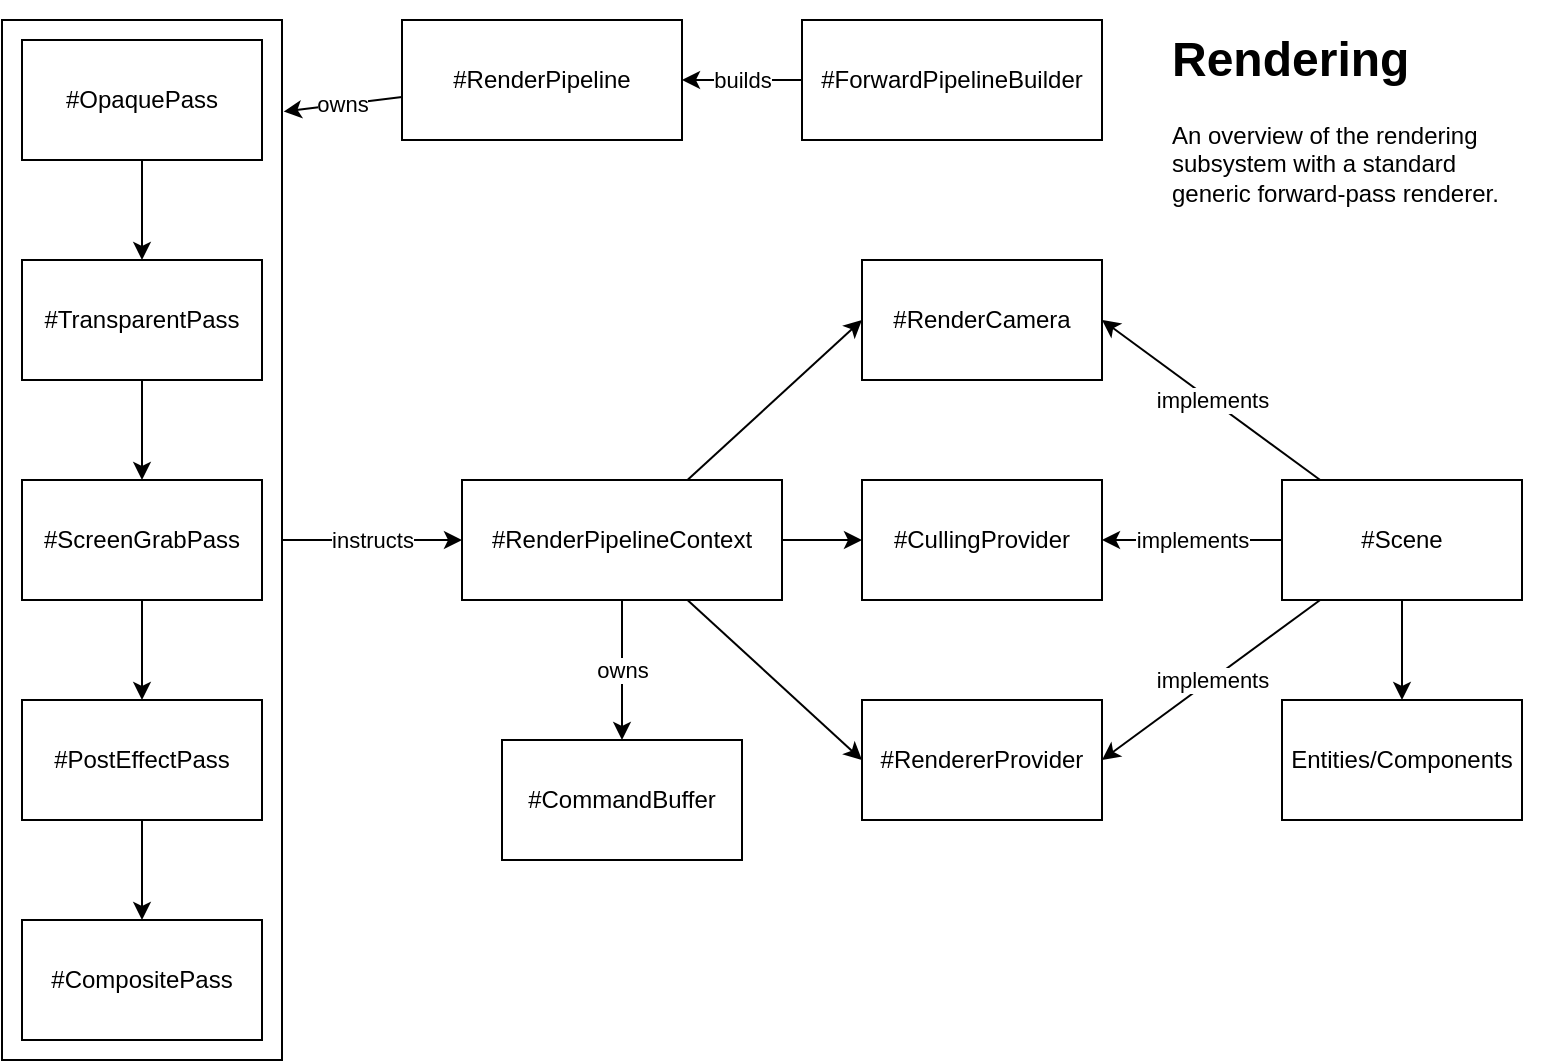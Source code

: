 <mxfile>
    <diagram id="LNab27rFRT6WsA2PukJ1" name="Overview">
        <mxGraphModel dx="1088" dy="1164" grid="1" gridSize="10" guides="1" tooltips="1" connect="1" arrows="1" fold="1" page="1" pageScale="1" pageWidth="850" pageHeight="1100" math="0" shadow="0">
            <root>
                <mxCell id="0"/>
                <mxCell id="1" parent="0"/>
                <mxCell id="27" value="instructs" style="edgeStyle=none;html=1;entryX=0;entryY=0.5;entryDx=0;entryDy=0;" parent="1" source="20" target="22" edge="1">
                    <mxGeometry relative="1" as="geometry"/>
                </mxCell>
                <mxCell id="20" value="" style="rounded=0;whiteSpace=wrap;html=1;" parent="1" vertex="1">
                    <mxGeometry x="30" y="30" width="140" height="520" as="geometry"/>
                </mxCell>
                <mxCell id="21" value="owns" style="edgeStyle=none;html=1;entryX=1.006;entryY=0.088;entryDx=0;entryDy=0;entryPerimeter=0;" parent="1" source="2" target="20" edge="1">
                    <mxGeometry relative="1" as="geometry"/>
                </mxCell>
                <mxCell id="2" value="#RenderPipeline" style="rounded=0;whiteSpace=wrap;html=1;" parent="1" vertex="1">
                    <mxGeometry x="230" y="30" width="140" height="60" as="geometry"/>
                </mxCell>
                <mxCell id="3" value="#OpaquePass" style="rounded=0;whiteSpace=wrap;html=1;" parent="1" vertex="1">
                    <mxGeometry x="40" y="40" width="120" height="60" as="geometry"/>
                </mxCell>
                <mxCell id="10" style="edgeStyle=none;html=1;entryX=0.5;entryY=0;entryDx=0;entryDy=0;" parent="1" source="5" target="6" edge="1">
                    <mxGeometry relative="1" as="geometry"/>
                </mxCell>
                <mxCell id="5" value="#OpaquePass" style="rounded=0;whiteSpace=wrap;html=1;" parent="1" vertex="1">
                    <mxGeometry x="40" y="40" width="120" height="60" as="geometry"/>
                </mxCell>
                <mxCell id="11" style="edgeStyle=none;html=1;entryX=0.5;entryY=0;entryDx=0;entryDy=0;" parent="1" source="6" target="9" edge="1">
                    <mxGeometry relative="1" as="geometry"/>
                </mxCell>
                <mxCell id="6" value="#TransparentPass" style="rounded=0;whiteSpace=wrap;html=1;" parent="1" vertex="1">
                    <mxGeometry x="40" y="150" width="120" height="60" as="geometry"/>
                </mxCell>
                <mxCell id="7" value="#CompositePass" style="rounded=0;whiteSpace=wrap;html=1;" parent="1" vertex="1">
                    <mxGeometry x="40" y="480" width="120" height="60" as="geometry"/>
                </mxCell>
                <mxCell id="13" style="edgeStyle=none;html=1;" parent="1" source="8" target="7" edge="1">
                    <mxGeometry relative="1" as="geometry"/>
                </mxCell>
                <mxCell id="8" value="#PostEffectPass" style="rounded=0;whiteSpace=wrap;html=1;" parent="1" vertex="1">
                    <mxGeometry x="40" y="370" width="120" height="60" as="geometry"/>
                </mxCell>
                <mxCell id="12" style="edgeStyle=none;html=1;" parent="1" source="9" target="8" edge="1">
                    <mxGeometry relative="1" as="geometry"/>
                </mxCell>
                <mxCell id="9" value="#ScreenGrabPass" style="rounded=0;whiteSpace=wrap;html=1;" parent="1" vertex="1">
                    <mxGeometry x="40" y="260" width="120" height="60" as="geometry"/>
                </mxCell>
                <mxCell id="14" value="#RendererProvider" style="rounded=0;whiteSpace=wrap;html=1;" parent="1" vertex="1">
                    <mxGeometry x="460" y="370" width="120" height="60" as="geometry"/>
                </mxCell>
                <mxCell id="15" value="#CullingProvider" style="rounded=0;whiteSpace=wrap;html=1;" parent="1" vertex="1">
                    <mxGeometry x="460" y="260" width="120" height="60" as="geometry"/>
                </mxCell>
                <mxCell id="17" value="implements" style="edgeStyle=none;html=1;" parent="1" source="16" target="15" edge="1">
                    <mxGeometry relative="1" as="geometry"/>
                </mxCell>
                <mxCell id="18" value="implements" style="edgeStyle=none;html=1;entryX=1;entryY=0.5;entryDx=0;entryDy=0;" parent="1" source="16" target="14" edge="1">
                    <mxGeometry relative="1" as="geometry"/>
                </mxCell>
                <mxCell id="29" style="edgeStyle=none;html=1;entryX=0.5;entryY=0;entryDx=0;entryDy=0;" parent="1" source="16" target="28" edge="1">
                    <mxGeometry relative="1" as="geometry"/>
                </mxCell>
                <mxCell id="35" value="implements" style="edgeStyle=none;html=1;entryX=1;entryY=0.5;entryDx=0;entryDy=0;" edge="1" parent="1" source="16" target="34">
                    <mxGeometry relative="1" as="geometry"/>
                </mxCell>
                <mxCell id="16" value="#Scene" style="rounded=0;whiteSpace=wrap;html=1;" parent="1" vertex="1">
                    <mxGeometry x="670" y="260" width="120" height="60" as="geometry"/>
                </mxCell>
                <mxCell id="23" style="edgeStyle=none;html=1;entryX=0;entryY=0.5;entryDx=0;entryDy=0;" parent="1" source="22" target="15" edge="1">
                    <mxGeometry relative="1" as="geometry"/>
                </mxCell>
                <mxCell id="24" style="edgeStyle=none;html=1;entryX=0;entryY=0.5;entryDx=0;entryDy=0;" parent="1" source="22" target="14" edge="1">
                    <mxGeometry relative="1" as="geometry"/>
                </mxCell>
                <mxCell id="26" value="owns" style="edgeStyle=none;html=1;" parent="1" source="22" target="25" edge="1">
                    <mxGeometry relative="1" as="geometry"/>
                </mxCell>
                <mxCell id="38" style="edgeStyle=none;html=1;entryX=0;entryY=0.5;entryDx=0;entryDy=0;" edge="1" parent="1" source="22" target="34">
                    <mxGeometry relative="1" as="geometry"/>
                </mxCell>
                <mxCell id="22" value="#RenderPipelineContext" style="rounded=0;whiteSpace=wrap;html=1;" parent="1" vertex="1">
                    <mxGeometry x="260" y="260" width="160" height="60" as="geometry"/>
                </mxCell>
                <mxCell id="25" value="#CommandBuffer" style="rounded=0;whiteSpace=wrap;html=1;" parent="1" vertex="1">
                    <mxGeometry x="280" y="390" width="120" height="60" as="geometry"/>
                </mxCell>
                <mxCell id="28" value="Entities/Components" style="rounded=0;whiteSpace=wrap;html=1;" parent="1" vertex="1">
                    <mxGeometry x="670" y="370" width="120" height="60" as="geometry"/>
                </mxCell>
                <mxCell id="31" value="&lt;h1&gt;&lt;span&gt;Rendering&lt;/span&gt;&lt;br&gt;&lt;/h1&gt;&lt;div&gt;&lt;span&gt;An overview of the rendering subsystem with a standard generic forward-pass renderer.&lt;/span&gt;&lt;/div&gt;" style="text;html=1;strokeColor=none;fillColor=none;spacing=5;spacingTop=-20;whiteSpace=wrap;overflow=hidden;rounded=0;" parent="1" vertex="1">
                    <mxGeometry x="610" y="30" width="190" height="120" as="geometry"/>
                </mxCell>
                <mxCell id="33" value="builds" style="edgeStyle=none;html=1;" parent="1" source="32" target="2" edge="1">
                    <mxGeometry relative="1" as="geometry"/>
                </mxCell>
                <mxCell id="32" value="#ForwardPipelineBuilder" style="rounded=0;whiteSpace=wrap;html=1;" parent="1" vertex="1">
                    <mxGeometry x="430" y="30" width="150" height="60" as="geometry"/>
                </mxCell>
                <mxCell id="34" value="#RenderCamera" style="rounded=0;whiteSpace=wrap;html=1;" vertex="1" parent="1">
                    <mxGeometry x="460" y="150" width="120" height="60" as="geometry"/>
                </mxCell>
            </root>
        </mxGraphModel>
    </diagram>
</mxfile>
